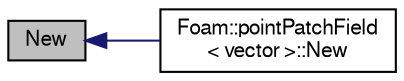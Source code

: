 digraph "New"
{
  bgcolor="transparent";
  edge [fontname="FreeSans",fontsize="10",labelfontname="FreeSans",labelfontsize="10"];
  node [fontname="FreeSans",fontsize="10",shape=record];
  rankdir="LR";
  Node25 [label="New",height=0.2,width=0.4,color="black", fillcolor="grey75", style="filled", fontcolor="black"];
  Node25 -> Node26 [dir="back",color="midnightblue",fontsize="10",style="solid",fontname="FreeSans"];
  Node26 [label="Foam::pointPatchField\l\< vector \>::New",height=0.2,width=0.4,color="black",URL="$a22946.html#a16ba8c6bc02dc48593891d0212c0df72",tooltip="Return a pointer to a new patchField created on freestore given. "];
}
